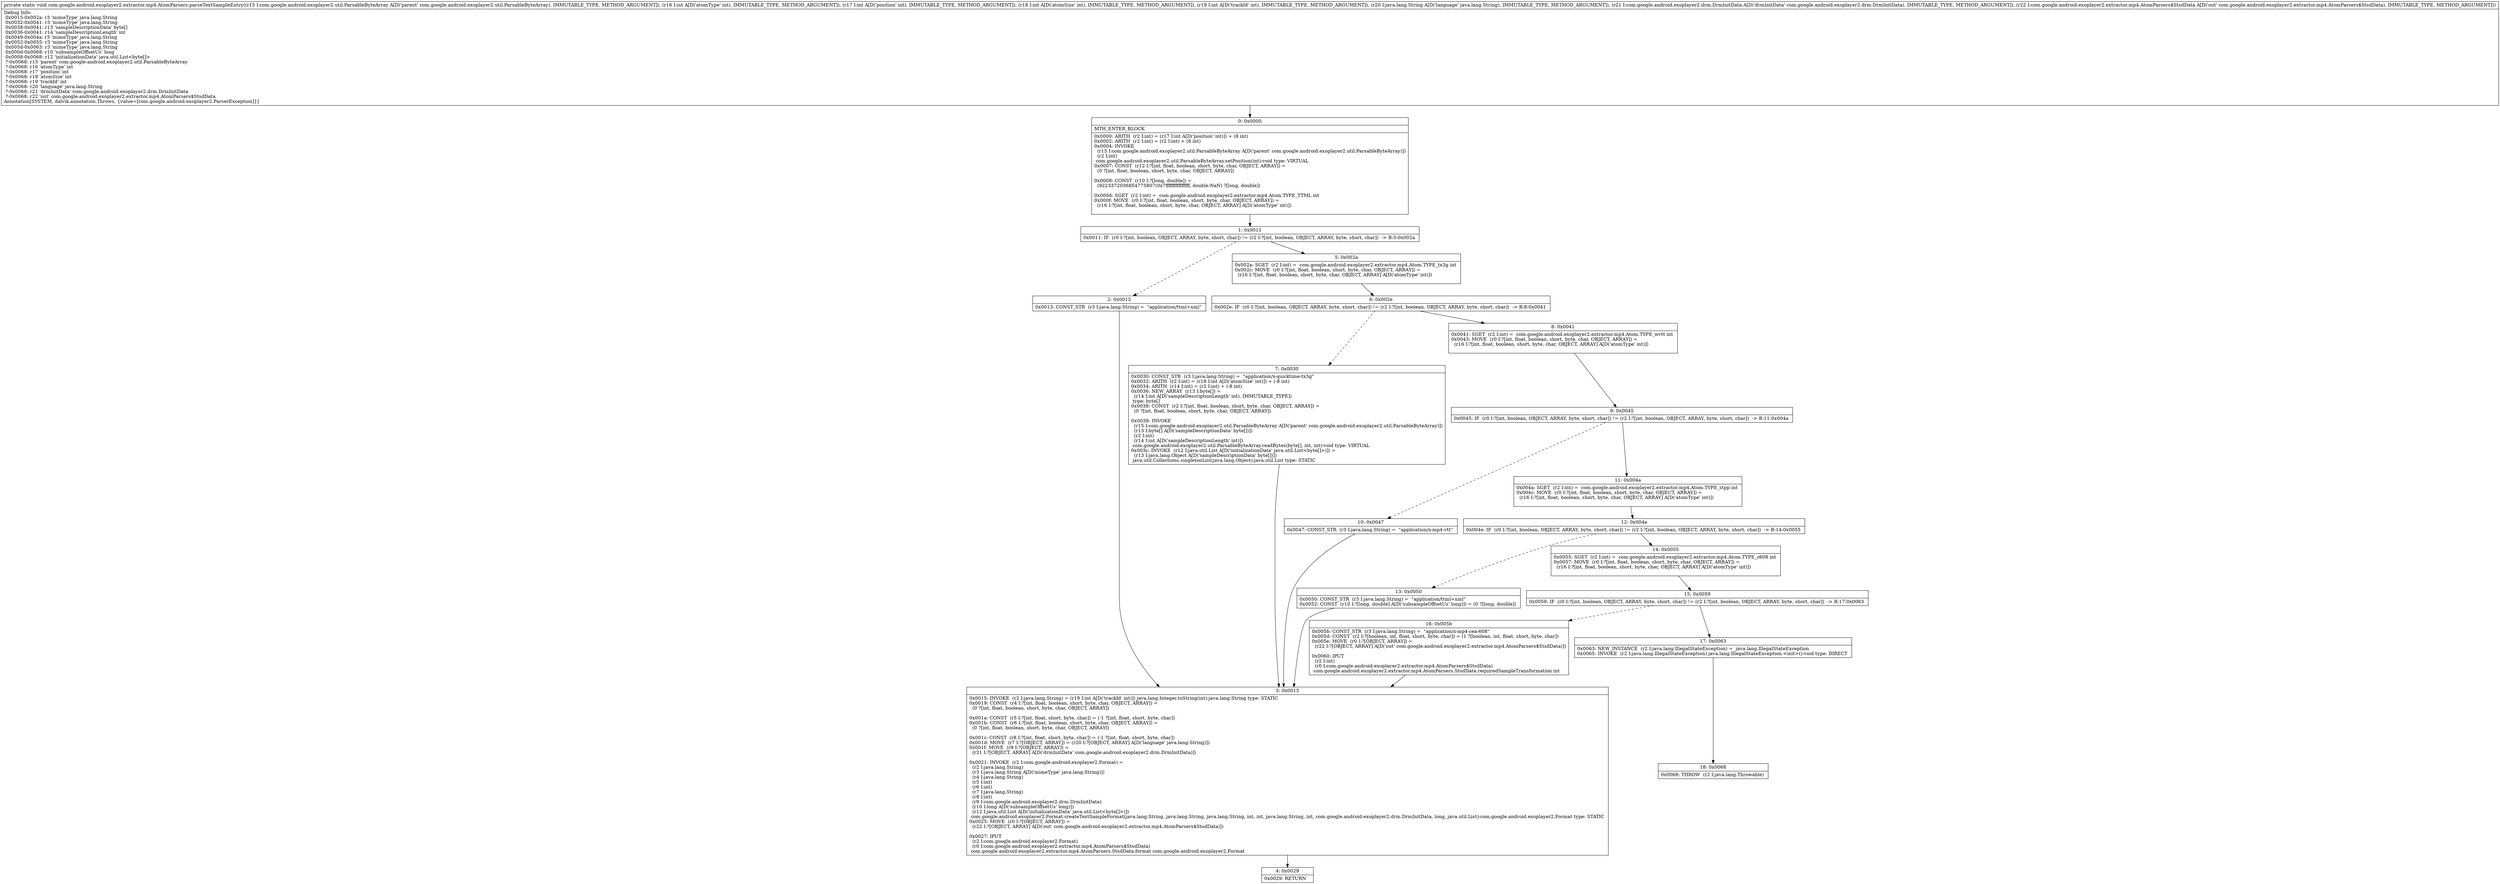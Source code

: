 digraph "CFG forcom.google.android.exoplayer2.extractor.mp4.AtomParsers.parseTextSampleEntry(Lcom\/google\/android\/exoplayer2\/util\/ParsableByteArray;IIIILjava\/lang\/String;Lcom\/google\/android\/exoplayer2\/drm\/DrmInitData;Lcom\/google\/android\/exoplayer2\/extractor\/mp4\/AtomParsers$StsdData;)V" {
Node_0 [shape=record,label="{0\:\ 0x0000|MTH_ENTER_BLOCK\l|0x0000: ARITH  (r2 I:int) = (r17 I:int A[D('position' int)]) + (8 int) \l0x0002: ARITH  (r2 I:int) = (r2 I:int) + (8 int) \l0x0004: INVOKE  \l  (r15 I:com.google.android.exoplayer2.util.ParsableByteArray A[D('parent' com.google.android.exoplayer2.util.ParsableByteArray)])\l  (r2 I:int)\l com.google.android.exoplayer2.util.ParsableByteArray.setPosition(int):void type: VIRTUAL \l0x0007: CONST  (r12 I:?[int, float, boolean, short, byte, char, OBJECT, ARRAY]) = \l  (0 ?[int, float, boolean, short, byte, char, OBJECT, ARRAY])\l \l0x0008: CONST  (r10 I:?[long, double]) = \l  (9223372036854775807(0x7fffffffffffffff, double:NaN) ?[long, double])\l \l0x000d: SGET  (r2 I:int) =  com.google.android.exoplayer2.extractor.mp4.Atom.TYPE_TTML int \l0x000f: MOVE  (r0 I:?[int, float, boolean, short, byte, char, OBJECT, ARRAY]) = \l  (r16 I:?[int, float, boolean, short, byte, char, OBJECT, ARRAY] A[D('atomType' int)])\l \l}"];
Node_1 [shape=record,label="{1\:\ 0x0011|0x0011: IF  (r0 I:?[int, boolean, OBJECT, ARRAY, byte, short, char]) != (r2 I:?[int, boolean, OBJECT, ARRAY, byte, short, char])  \-\> B:5:0x002a \l}"];
Node_2 [shape=record,label="{2\:\ 0x0013|0x0013: CONST_STR  (r3 I:java.lang.String) =  \"application\/ttml+xml\" \l}"];
Node_3 [shape=record,label="{3\:\ 0x0015|0x0015: INVOKE  (r2 I:java.lang.String) = (r19 I:int A[D('trackId' int)]) java.lang.Integer.toString(int):java.lang.String type: STATIC \l0x0019: CONST  (r4 I:?[int, float, boolean, short, byte, char, OBJECT, ARRAY]) = \l  (0 ?[int, float, boolean, short, byte, char, OBJECT, ARRAY])\l \l0x001a: CONST  (r5 I:?[int, float, short, byte, char]) = (\-1 ?[int, float, short, byte, char]) \l0x001b: CONST  (r6 I:?[int, float, boolean, short, byte, char, OBJECT, ARRAY]) = \l  (0 ?[int, float, boolean, short, byte, char, OBJECT, ARRAY])\l \l0x001c: CONST  (r8 I:?[int, float, short, byte, char]) = (\-1 ?[int, float, short, byte, char]) \l0x001d: MOVE  (r7 I:?[OBJECT, ARRAY]) = (r20 I:?[OBJECT, ARRAY] A[D('language' java.lang.String)]) \l0x001f: MOVE  (r9 I:?[OBJECT, ARRAY]) = \l  (r21 I:?[OBJECT, ARRAY] A[D('drmInitData' com.google.android.exoplayer2.drm.DrmInitData)])\l \l0x0021: INVOKE  (r2 I:com.google.android.exoplayer2.Format) = \l  (r2 I:java.lang.String)\l  (r3 I:java.lang.String A[D('mimeType' java.lang.String)])\l  (r4 I:java.lang.String)\l  (r5 I:int)\l  (r6 I:int)\l  (r7 I:java.lang.String)\l  (r8 I:int)\l  (r9 I:com.google.android.exoplayer2.drm.DrmInitData)\l  (r10 I:long A[D('subsampleOffsetUs' long)])\l  (r12 I:java.util.List A[D('initializationData' java.util.List\<byte[]\>)])\l com.google.android.exoplayer2.Format.createTextSampleFormat(java.lang.String, java.lang.String, java.lang.String, int, int, java.lang.String, int, com.google.android.exoplayer2.drm.DrmInitData, long, java.util.List):com.google.android.exoplayer2.Format type: STATIC \l0x0025: MOVE  (r0 I:?[OBJECT, ARRAY]) = \l  (r22 I:?[OBJECT, ARRAY] A[D('out' com.google.android.exoplayer2.extractor.mp4.AtomParsers$StsdData)])\l \l0x0027: IPUT  \l  (r2 I:com.google.android.exoplayer2.Format)\l  (r0 I:com.google.android.exoplayer2.extractor.mp4.AtomParsers$StsdData)\l com.google.android.exoplayer2.extractor.mp4.AtomParsers.StsdData.format com.google.android.exoplayer2.Format \l}"];
Node_4 [shape=record,label="{4\:\ 0x0029|0x0029: RETURN   \l}"];
Node_5 [shape=record,label="{5\:\ 0x002a|0x002a: SGET  (r2 I:int) =  com.google.android.exoplayer2.extractor.mp4.Atom.TYPE_tx3g int \l0x002c: MOVE  (r0 I:?[int, float, boolean, short, byte, char, OBJECT, ARRAY]) = \l  (r16 I:?[int, float, boolean, short, byte, char, OBJECT, ARRAY] A[D('atomType' int)])\l \l}"];
Node_6 [shape=record,label="{6\:\ 0x002e|0x002e: IF  (r0 I:?[int, boolean, OBJECT, ARRAY, byte, short, char]) != (r2 I:?[int, boolean, OBJECT, ARRAY, byte, short, char])  \-\> B:8:0x0041 \l}"];
Node_7 [shape=record,label="{7\:\ 0x0030|0x0030: CONST_STR  (r3 I:java.lang.String) =  \"application\/x\-quicktime\-tx3g\" \l0x0032: ARITH  (r2 I:int) = (r18 I:int A[D('atomSize' int)]) + (\-8 int) \l0x0034: ARITH  (r14 I:int) = (r2 I:int) + (\-8 int) \l0x0036: NEW_ARRAY  (r13 I:byte[]) = \l  (r14 I:int A[D('sampleDescriptionLength' int), IMMUTABLE_TYPE])\l type: byte[] \l0x0038: CONST  (r2 I:?[int, float, boolean, short, byte, char, OBJECT, ARRAY]) = \l  (0 ?[int, float, boolean, short, byte, char, OBJECT, ARRAY])\l \l0x0039: INVOKE  \l  (r15 I:com.google.android.exoplayer2.util.ParsableByteArray A[D('parent' com.google.android.exoplayer2.util.ParsableByteArray)])\l  (r13 I:byte[] A[D('sampleDescriptionData' byte[])])\l  (r2 I:int)\l  (r14 I:int A[D('sampleDescriptionLength' int)])\l com.google.android.exoplayer2.util.ParsableByteArray.readBytes(byte[], int, int):void type: VIRTUAL \l0x003c: INVOKE  (r12 I:java.util.List A[D('initializationData' java.util.List\<byte[]\>)]) = \l  (r13 I:java.lang.Object A[D('sampleDescriptionData' byte[])])\l java.util.Collections.singletonList(java.lang.Object):java.util.List type: STATIC \l}"];
Node_8 [shape=record,label="{8\:\ 0x0041|0x0041: SGET  (r2 I:int) =  com.google.android.exoplayer2.extractor.mp4.Atom.TYPE_wvtt int \l0x0043: MOVE  (r0 I:?[int, float, boolean, short, byte, char, OBJECT, ARRAY]) = \l  (r16 I:?[int, float, boolean, short, byte, char, OBJECT, ARRAY] A[D('atomType' int)])\l \l}"];
Node_9 [shape=record,label="{9\:\ 0x0045|0x0045: IF  (r0 I:?[int, boolean, OBJECT, ARRAY, byte, short, char]) != (r2 I:?[int, boolean, OBJECT, ARRAY, byte, short, char])  \-\> B:11:0x004a \l}"];
Node_10 [shape=record,label="{10\:\ 0x0047|0x0047: CONST_STR  (r3 I:java.lang.String) =  \"application\/x\-mp4\-vtt\" \l}"];
Node_11 [shape=record,label="{11\:\ 0x004a|0x004a: SGET  (r2 I:int) =  com.google.android.exoplayer2.extractor.mp4.Atom.TYPE_stpp int \l0x004c: MOVE  (r0 I:?[int, float, boolean, short, byte, char, OBJECT, ARRAY]) = \l  (r16 I:?[int, float, boolean, short, byte, char, OBJECT, ARRAY] A[D('atomType' int)])\l \l}"];
Node_12 [shape=record,label="{12\:\ 0x004e|0x004e: IF  (r0 I:?[int, boolean, OBJECT, ARRAY, byte, short, char]) != (r2 I:?[int, boolean, OBJECT, ARRAY, byte, short, char])  \-\> B:14:0x0055 \l}"];
Node_13 [shape=record,label="{13\:\ 0x0050|0x0050: CONST_STR  (r3 I:java.lang.String) =  \"application\/ttml+xml\" \l0x0052: CONST  (r10 I:?[long, double] A[D('subsampleOffsetUs' long)]) = (0 ?[long, double]) \l}"];
Node_14 [shape=record,label="{14\:\ 0x0055|0x0055: SGET  (r2 I:int) =  com.google.android.exoplayer2.extractor.mp4.Atom.TYPE_c608 int \l0x0057: MOVE  (r0 I:?[int, float, boolean, short, byte, char, OBJECT, ARRAY]) = \l  (r16 I:?[int, float, boolean, short, byte, char, OBJECT, ARRAY] A[D('atomType' int)])\l \l}"];
Node_15 [shape=record,label="{15\:\ 0x0059|0x0059: IF  (r0 I:?[int, boolean, OBJECT, ARRAY, byte, short, char]) != (r2 I:?[int, boolean, OBJECT, ARRAY, byte, short, char])  \-\> B:17:0x0063 \l}"];
Node_16 [shape=record,label="{16\:\ 0x005b|0x005b: CONST_STR  (r3 I:java.lang.String) =  \"application\/x\-mp4\-cea\-608\" \l0x005d: CONST  (r2 I:?[boolean, int, float, short, byte, char]) = (1 ?[boolean, int, float, short, byte, char]) \l0x005e: MOVE  (r0 I:?[OBJECT, ARRAY]) = \l  (r22 I:?[OBJECT, ARRAY] A[D('out' com.google.android.exoplayer2.extractor.mp4.AtomParsers$StsdData)])\l \l0x0060: IPUT  \l  (r2 I:int)\l  (r0 I:com.google.android.exoplayer2.extractor.mp4.AtomParsers$StsdData)\l com.google.android.exoplayer2.extractor.mp4.AtomParsers.StsdData.requiredSampleTransformation int \l}"];
Node_17 [shape=record,label="{17\:\ 0x0063|0x0063: NEW_INSTANCE  (r2 I:java.lang.IllegalStateException) =  java.lang.IllegalStateException \l0x0065: INVOKE  (r2 I:java.lang.IllegalStateException) java.lang.IllegalStateException.\<init\>():void type: DIRECT \l}"];
Node_18 [shape=record,label="{18\:\ 0x0068|0x0068: THROW  (r2 I:java.lang.Throwable) \l}"];
MethodNode[shape=record,label="{private static void com.google.android.exoplayer2.extractor.mp4.AtomParsers.parseTextSampleEntry((r15 I:com.google.android.exoplayer2.util.ParsableByteArray A[D('parent' com.google.android.exoplayer2.util.ParsableByteArray), IMMUTABLE_TYPE, METHOD_ARGUMENT]), (r16 I:int A[D('atomType' int), IMMUTABLE_TYPE, METHOD_ARGUMENT]), (r17 I:int A[D('position' int), IMMUTABLE_TYPE, METHOD_ARGUMENT]), (r18 I:int A[D('atomSize' int), IMMUTABLE_TYPE, METHOD_ARGUMENT]), (r19 I:int A[D('trackId' int), IMMUTABLE_TYPE, METHOD_ARGUMENT]), (r20 I:java.lang.String A[D('language' java.lang.String), IMMUTABLE_TYPE, METHOD_ARGUMENT]), (r21 I:com.google.android.exoplayer2.drm.DrmInitData A[D('drmInitData' com.google.android.exoplayer2.drm.DrmInitData), IMMUTABLE_TYPE, METHOD_ARGUMENT]), (r22 I:com.google.android.exoplayer2.extractor.mp4.AtomParsers$StsdData A[D('out' com.google.android.exoplayer2.extractor.mp4.AtomParsers$StsdData), IMMUTABLE_TYPE, METHOD_ARGUMENT]))  | Debug Info:\l  0x0015\-0x002a: r3 'mimeType' java.lang.String\l  0x0032\-0x0041: r3 'mimeType' java.lang.String\l  0x0038\-0x0041: r13 'sampleDescriptionData' byte[]\l  0x0036\-0x0041: r14 'sampleDescriptionLength' int\l  0x0049\-0x004a: r3 'mimeType' java.lang.String\l  0x0052\-0x0055: r3 'mimeType' java.lang.String\l  0x005d\-0x0063: r3 'mimeType' java.lang.String\l  0x000d\-0x0068: r10 'subsampleOffsetUs' long\l  0x0008\-0x0068: r12 'initializationData' java.util.List\<byte[]\>\l  ?\-0x0068: r15 'parent' com.google.android.exoplayer2.util.ParsableByteArray\l  ?\-0x0068: r16 'atomType' int\l  ?\-0x0068: r17 'position' int\l  ?\-0x0068: r18 'atomSize' int\l  ?\-0x0068: r19 'trackId' int\l  ?\-0x0068: r20 'language' java.lang.String\l  ?\-0x0068: r21 'drmInitData' com.google.android.exoplayer2.drm.DrmInitData\l  ?\-0x0068: r22 'out' com.google.android.exoplayer2.extractor.mp4.AtomParsers$StsdData\lAnnotation[SYSTEM, dalvik.annotation.Throws, \{value=[com.google.android.exoplayer2.ParserException]\}]\l}"];
MethodNode -> Node_0;
Node_0 -> Node_1;
Node_1 -> Node_2[style=dashed];
Node_1 -> Node_5;
Node_2 -> Node_3;
Node_3 -> Node_4;
Node_5 -> Node_6;
Node_6 -> Node_7[style=dashed];
Node_6 -> Node_8;
Node_7 -> Node_3;
Node_8 -> Node_9;
Node_9 -> Node_10[style=dashed];
Node_9 -> Node_11;
Node_10 -> Node_3;
Node_11 -> Node_12;
Node_12 -> Node_13[style=dashed];
Node_12 -> Node_14;
Node_13 -> Node_3;
Node_14 -> Node_15;
Node_15 -> Node_16[style=dashed];
Node_15 -> Node_17;
Node_16 -> Node_3;
Node_17 -> Node_18;
}

